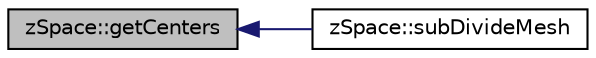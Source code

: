 digraph "zSpace::getCenters"
{
  edge [fontname="Helvetica",fontsize="10",labelfontname="Helvetica",labelfontsize="10"];
  node [fontname="Helvetica",fontsize="10",shape=record];
  rankdir="LR";
  Node1 [label="zSpace::getCenters",height=0.2,width=0.4,color="black", fillcolor="grey75", style="filled", fontcolor="black"];
  Node1 -> Node2 [dir="back",color="midnightblue",fontsize="10",style="solid",fontname="Helvetica"];
  Node2 [label="zSpace::subDivideMesh",height=0.2,width=0.4,color="black", fillcolor="white", style="filled",URL="$group__z_mesh_modifiers.html#gaaa9902fbf3ac2600afbf54335c286760",tooltip="This method subdivides all the faces and edges of the mesh. "];
}
